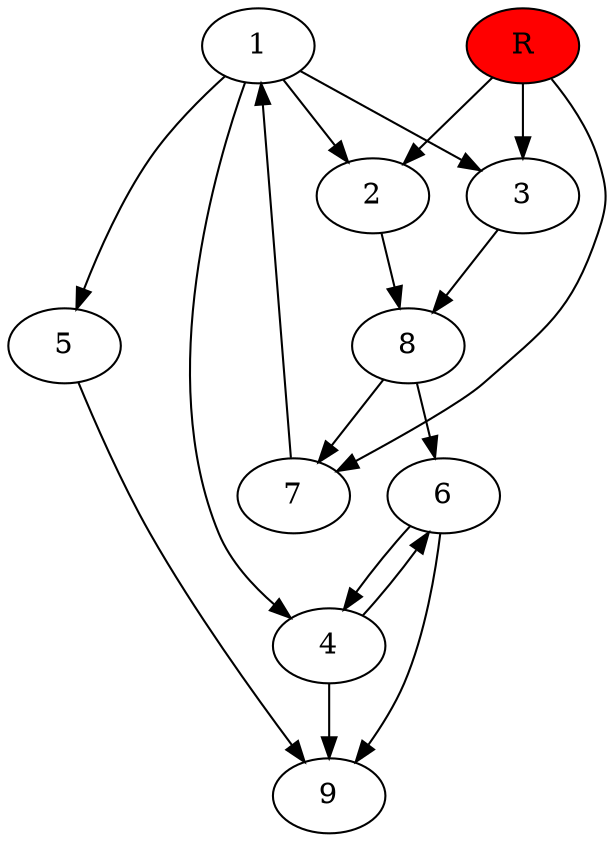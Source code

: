 digraph prb35195 {
	1
	2
	3
	4
	5
	6
	7
	8
	R [fillcolor="#ff0000" style=filled]
	1 -> 2
	1 -> 3
	1 -> 4
	1 -> 5
	2 -> 8
	3 -> 8
	4 -> 6
	4 -> 9
	5 -> 9
	6 -> 4
	6 -> 9
	7 -> 1
	8 -> 6
	8 -> 7
	R -> 2
	R -> 3
	R -> 7
}
